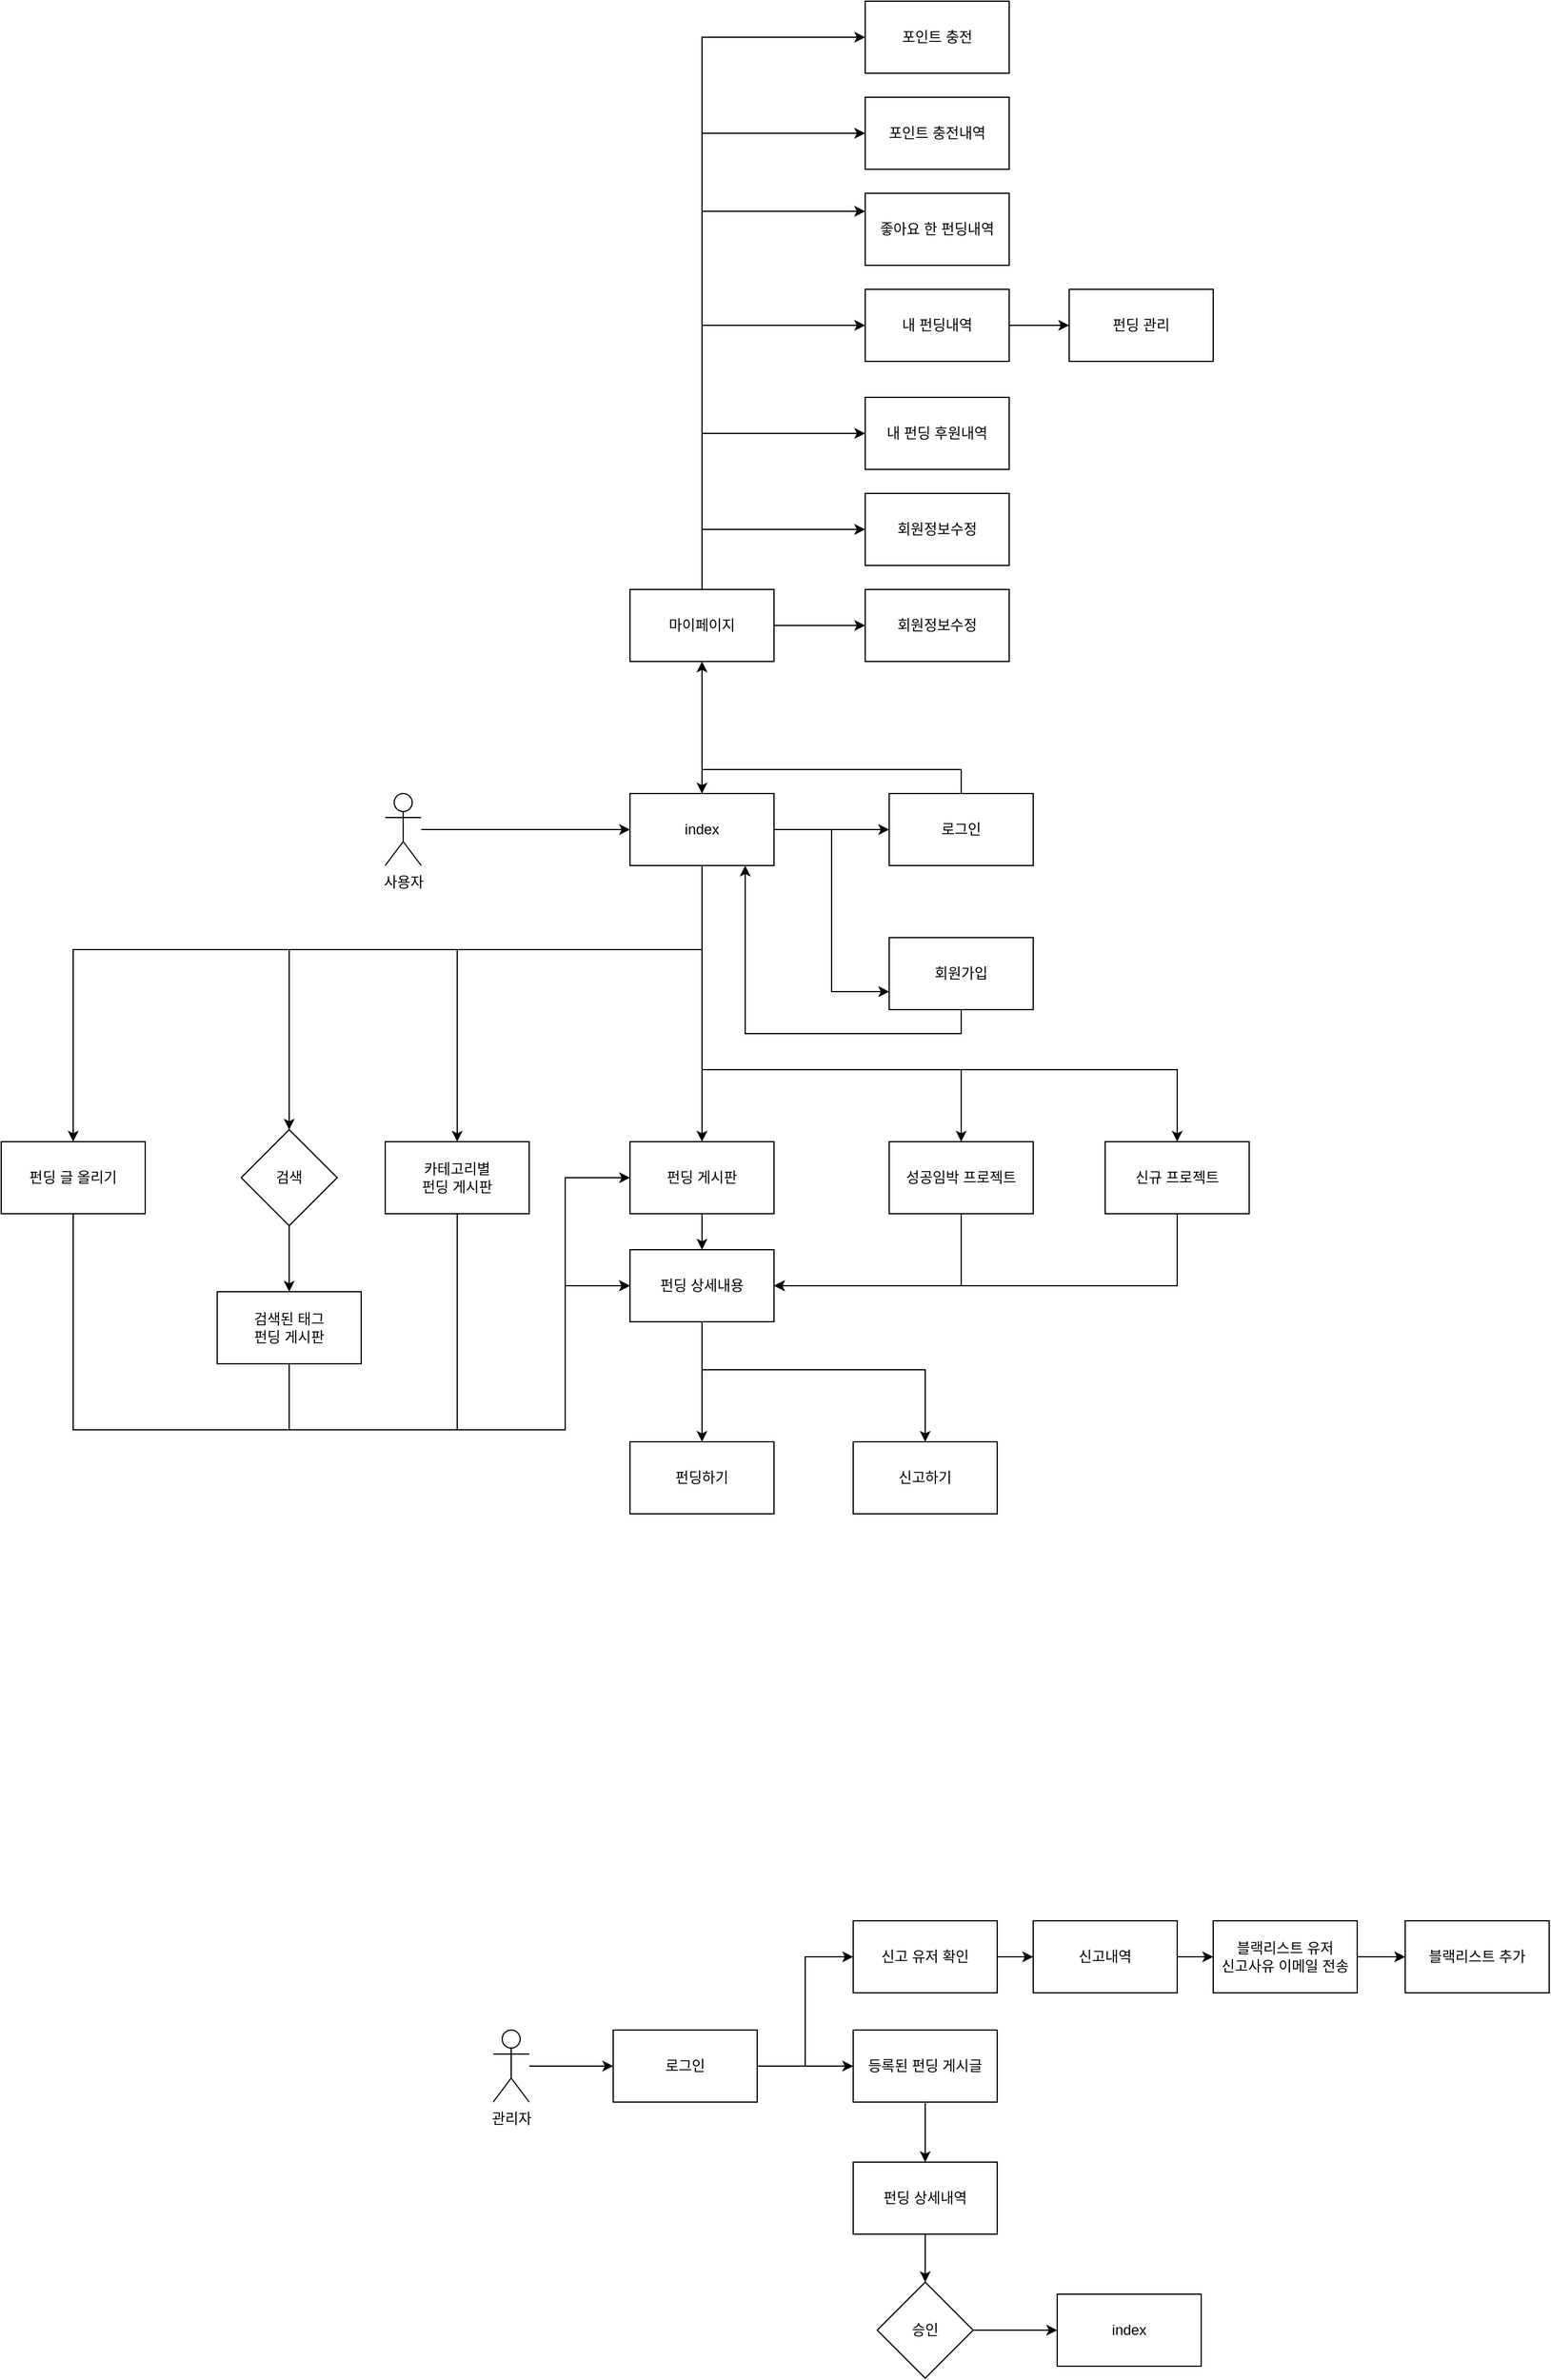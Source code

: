 <mxfile version="14.7.6" type="github">
  <diagram id="pEAVa72YgmCCxYQyTQ9y" name="Page-1">
    <mxGraphModel dx="1944" dy="1838" grid="1" gridSize="10" guides="1" tooltips="1" connect="1" arrows="1" fold="1" page="1" pageScale="1" pageWidth="827" pageHeight="1169" math="0" shadow="0">
      <root>
        <mxCell id="0" />
        <mxCell id="1" parent="0" />
        <mxCell id="B7gfF72Y0WXTD0_EOY2E-4" style="edgeStyle=orthogonalEdgeStyle;rounded=0;orthogonalLoop=1;jettySize=auto;html=1;entryX=0;entryY=0.5;entryDx=0;entryDy=0;" edge="1" parent="1" source="B7gfF72Y0WXTD0_EOY2E-1" target="B7gfF72Y0WXTD0_EOY2E-2">
          <mxGeometry relative="1" as="geometry" />
        </mxCell>
        <mxCell id="B7gfF72Y0WXTD0_EOY2E-1" value="사용자&lt;br&gt;" style="shape=umlActor;verticalLabelPosition=bottom;verticalAlign=top;html=1;outlineConnect=0;" vertex="1" parent="1">
          <mxGeometry x="90" y="170" width="30" height="60" as="geometry" />
        </mxCell>
        <mxCell id="B7gfF72Y0WXTD0_EOY2E-5" style="edgeStyle=orthogonalEdgeStyle;rounded=0;orthogonalLoop=1;jettySize=auto;html=1;entryX=0;entryY=0.5;entryDx=0;entryDy=0;" edge="1" parent="1" source="B7gfF72Y0WXTD0_EOY2E-2" target="B7gfF72Y0WXTD0_EOY2E-3">
          <mxGeometry relative="1" as="geometry">
            <Array as="points">
              <mxPoint x="470" y="200" />
              <mxPoint x="470" y="200" />
            </Array>
          </mxGeometry>
        </mxCell>
        <mxCell id="B7gfF72Y0WXTD0_EOY2E-7" style="edgeStyle=orthogonalEdgeStyle;rounded=0;orthogonalLoop=1;jettySize=auto;html=1;entryX=0;entryY=0.75;entryDx=0;entryDy=0;" edge="1" parent="1" source="B7gfF72Y0WXTD0_EOY2E-2" target="B7gfF72Y0WXTD0_EOY2E-6">
          <mxGeometry relative="1" as="geometry" />
        </mxCell>
        <mxCell id="B7gfF72Y0WXTD0_EOY2E-12" style="edgeStyle=orthogonalEdgeStyle;rounded=0;orthogonalLoop=1;jettySize=auto;html=1;entryX=0.5;entryY=1;entryDx=0;entryDy=0;" edge="1" parent="1" source="B7gfF72Y0WXTD0_EOY2E-2" target="B7gfF72Y0WXTD0_EOY2E-11">
          <mxGeometry relative="1" as="geometry" />
        </mxCell>
        <mxCell id="B7gfF72Y0WXTD0_EOY2E-25" style="edgeStyle=orthogonalEdgeStyle;rounded=0;orthogonalLoop=1;jettySize=auto;html=1;" edge="1" parent="1" source="B7gfF72Y0WXTD0_EOY2E-2" target="B7gfF72Y0WXTD0_EOY2E-24">
          <mxGeometry relative="1" as="geometry" />
        </mxCell>
        <mxCell id="B7gfF72Y0WXTD0_EOY2E-45" style="edgeStyle=orthogonalEdgeStyle;rounded=0;orthogonalLoop=1;jettySize=auto;html=1;" edge="1" parent="1" source="B7gfF72Y0WXTD0_EOY2E-2">
          <mxGeometry relative="1" as="geometry">
            <mxPoint x="150" y="460" as="targetPoint" />
            <Array as="points">
              <mxPoint x="354" y="300" />
              <mxPoint x="150" y="300" />
              <mxPoint x="150" y="440" />
            </Array>
          </mxGeometry>
        </mxCell>
        <mxCell id="B7gfF72Y0WXTD0_EOY2E-48" style="edgeStyle=orthogonalEdgeStyle;rounded=0;orthogonalLoop=1;jettySize=auto;html=1;" edge="1" parent="1" source="B7gfF72Y0WXTD0_EOY2E-2" target="B7gfF72Y0WXTD0_EOY2E-47">
          <mxGeometry relative="1" as="geometry">
            <Array as="points">
              <mxPoint x="354" y="400" />
              <mxPoint x="570" y="400" />
            </Array>
          </mxGeometry>
        </mxCell>
        <mxCell id="B7gfF72Y0WXTD0_EOY2E-50" style="edgeStyle=orthogonalEdgeStyle;rounded=0;orthogonalLoop=1;jettySize=auto;html=1;" edge="1" parent="1" source="B7gfF72Y0WXTD0_EOY2E-2" target="B7gfF72Y0WXTD0_EOY2E-49">
          <mxGeometry relative="1" as="geometry">
            <Array as="points">
              <mxPoint x="354" y="300" />
              <mxPoint x="10" y="300" />
            </Array>
          </mxGeometry>
        </mxCell>
        <mxCell id="B7gfF72Y0WXTD0_EOY2E-54" style="edgeStyle=orthogonalEdgeStyle;rounded=0;orthogonalLoop=1;jettySize=auto;html=1;entryX=0.5;entryY=0;entryDx=0;entryDy=0;" edge="1" parent="1" source="B7gfF72Y0WXTD0_EOY2E-2" target="B7gfF72Y0WXTD0_EOY2E-53">
          <mxGeometry relative="1" as="geometry">
            <Array as="points">
              <mxPoint x="354" y="300" />
              <mxPoint x="-170" y="300" />
            </Array>
          </mxGeometry>
        </mxCell>
        <mxCell id="B7gfF72Y0WXTD0_EOY2E-59" style="edgeStyle=orthogonalEdgeStyle;rounded=0;orthogonalLoop=1;jettySize=auto;html=1;" edge="1" parent="1" source="B7gfF72Y0WXTD0_EOY2E-2" target="B7gfF72Y0WXTD0_EOY2E-58">
          <mxGeometry relative="1" as="geometry">
            <Array as="points">
              <mxPoint x="354" y="400" />
              <mxPoint x="750" y="400" />
            </Array>
          </mxGeometry>
        </mxCell>
        <mxCell id="B7gfF72Y0WXTD0_EOY2E-2" value="index" style="rounded=0;whiteSpace=wrap;html=1;" vertex="1" parent="1">
          <mxGeometry x="294" y="170" width="120" height="60" as="geometry" />
        </mxCell>
        <mxCell id="B7gfF72Y0WXTD0_EOY2E-10" style="edgeStyle=orthogonalEdgeStyle;rounded=0;orthogonalLoop=1;jettySize=auto;html=1;entryX=0.5;entryY=0;entryDx=0;entryDy=0;" edge="1" parent="1" source="B7gfF72Y0WXTD0_EOY2E-3" target="B7gfF72Y0WXTD0_EOY2E-2">
          <mxGeometry relative="1" as="geometry">
            <Array as="points">
              <mxPoint x="570" y="150" />
              <mxPoint x="354" y="150" />
            </Array>
          </mxGeometry>
        </mxCell>
        <mxCell id="B7gfF72Y0WXTD0_EOY2E-3" value="로그인&lt;br&gt;" style="rounded=0;whiteSpace=wrap;html=1;" vertex="1" parent="1">
          <mxGeometry x="510" y="170" width="120" height="60" as="geometry" />
        </mxCell>
        <mxCell id="B7gfF72Y0WXTD0_EOY2E-8" style="edgeStyle=orthogonalEdgeStyle;rounded=0;orthogonalLoop=1;jettySize=auto;html=1;" edge="1" parent="1" source="B7gfF72Y0WXTD0_EOY2E-6" target="B7gfF72Y0WXTD0_EOY2E-2">
          <mxGeometry relative="1" as="geometry">
            <mxPoint x="330" y="250" as="targetPoint" />
            <Array as="points">
              <mxPoint x="570" y="370" />
              <mxPoint x="390" y="370" />
            </Array>
          </mxGeometry>
        </mxCell>
        <mxCell id="B7gfF72Y0WXTD0_EOY2E-6" value="회원가입&lt;br&gt;" style="rounded=0;whiteSpace=wrap;html=1;" vertex="1" parent="1">
          <mxGeometry x="510" y="290" width="120" height="60" as="geometry" />
        </mxCell>
        <mxCell id="B7gfF72Y0WXTD0_EOY2E-13" style="edgeStyle=orthogonalEdgeStyle;rounded=0;orthogonalLoop=1;jettySize=auto;html=1;entryX=0;entryY=0.5;entryDx=0;entryDy=0;" edge="1" parent="1" source="B7gfF72Y0WXTD0_EOY2E-11" target="B7gfF72Y0WXTD0_EOY2E-14">
          <mxGeometry relative="1" as="geometry">
            <mxPoint x="480" y="30" as="targetPoint" />
          </mxGeometry>
        </mxCell>
        <mxCell id="B7gfF72Y0WXTD0_EOY2E-16" style="edgeStyle=orthogonalEdgeStyle;rounded=0;orthogonalLoop=1;jettySize=auto;html=1;entryX=0;entryY=0.5;entryDx=0;entryDy=0;" edge="1" parent="1" source="B7gfF72Y0WXTD0_EOY2E-11" target="B7gfF72Y0WXTD0_EOY2E-15">
          <mxGeometry relative="1" as="geometry">
            <Array as="points">
              <mxPoint x="354" y="-50" />
            </Array>
          </mxGeometry>
        </mxCell>
        <mxCell id="B7gfF72Y0WXTD0_EOY2E-20" style="edgeStyle=orthogonalEdgeStyle;rounded=0;orthogonalLoop=1;jettySize=auto;html=1;entryX=0;entryY=0.5;entryDx=0;entryDy=0;" edge="1" parent="1" source="B7gfF72Y0WXTD0_EOY2E-11" target="B7gfF72Y0WXTD0_EOY2E-18">
          <mxGeometry relative="1" as="geometry">
            <Array as="points">
              <mxPoint x="354" y="-130" />
            </Array>
          </mxGeometry>
        </mxCell>
        <mxCell id="B7gfF72Y0WXTD0_EOY2E-23" style="edgeStyle=orthogonalEdgeStyle;rounded=0;orthogonalLoop=1;jettySize=auto;html=1;entryX=0;entryY=0.5;entryDx=0;entryDy=0;" edge="1" parent="1" source="B7gfF72Y0WXTD0_EOY2E-11" target="B7gfF72Y0WXTD0_EOY2E-22">
          <mxGeometry relative="1" as="geometry">
            <Array as="points">
              <mxPoint x="354" y="-220" />
            </Array>
          </mxGeometry>
        </mxCell>
        <mxCell id="B7gfF72Y0WXTD0_EOY2E-36" style="edgeStyle=orthogonalEdgeStyle;rounded=0;orthogonalLoop=1;jettySize=auto;html=1;entryX=0;entryY=0.25;entryDx=0;entryDy=0;" edge="1" parent="1" source="B7gfF72Y0WXTD0_EOY2E-11" target="B7gfF72Y0WXTD0_EOY2E-35">
          <mxGeometry relative="1" as="geometry">
            <Array as="points">
              <mxPoint x="354" y="-315" />
            </Array>
          </mxGeometry>
        </mxCell>
        <mxCell id="B7gfF72Y0WXTD0_EOY2E-41" style="edgeStyle=orthogonalEdgeStyle;rounded=0;orthogonalLoop=1;jettySize=auto;html=1;entryX=0;entryY=0.5;entryDx=0;entryDy=0;" edge="1" parent="1" source="B7gfF72Y0WXTD0_EOY2E-11" target="B7gfF72Y0WXTD0_EOY2E-40">
          <mxGeometry relative="1" as="geometry">
            <Array as="points">
              <mxPoint x="354" y="-380" />
            </Array>
          </mxGeometry>
        </mxCell>
        <mxCell id="B7gfF72Y0WXTD0_EOY2E-43" style="edgeStyle=orthogonalEdgeStyle;rounded=0;orthogonalLoop=1;jettySize=auto;html=1;entryX=0;entryY=0.5;entryDx=0;entryDy=0;" edge="1" parent="1" source="B7gfF72Y0WXTD0_EOY2E-11" target="B7gfF72Y0WXTD0_EOY2E-42">
          <mxGeometry relative="1" as="geometry">
            <Array as="points">
              <mxPoint x="354" y="-460" />
            </Array>
          </mxGeometry>
        </mxCell>
        <mxCell id="B7gfF72Y0WXTD0_EOY2E-11" value="마이페이지" style="rounded=0;whiteSpace=wrap;html=1;" vertex="1" parent="1">
          <mxGeometry x="294" width="120" height="60" as="geometry" />
        </mxCell>
        <mxCell id="B7gfF72Y0WXTD0_EOY2E-14" value="회원정보수정" style="rounded=0;whiteSpace=wrap;html=1;" vertex="1" parent="1">
          <mxGeometry x="490" width="120" height="60" as="geometry" />
        </mxCell>
        <mxCell id="B7gfF72Y0WXTD0_EOY2E-15" value="회원정보수정" style="rounded=0;whiteSpace=wrap;html=1;" vertex="1" parent="1">
          <mxGeometry x="490" y="-80" width="120" height="60" as="geometry" />
        </mxCell>
        <mxCell id="B7gfF72Y0WXTD0_EOY2E-18" value="내 펀딩 후원내역" style="rounded=0;whiteSpace=wrap;html=1;" vertex="1" parent="1">
          <mxGeometry x="490" y="-160" width="120" height="60" as="geometry" />
        </mxCell>
        <mxCell id="B7gfF72Y0WXTD0_EOY2E-44" style="edgeStyle=orthogonalEdgeStyle;rounded=0;orthogonalLoop=1;jettySize=auto;html=1;entryX=0;entryY=0.5;entryDx=0;entryDy=0;" edge="1" parent="1" source="B7gfF72Y0WXTD0_EOY2E-22" target="B7gfF72Y0WXTD0_EOY2E-32">
          <mxGeometry relative="1" as="geometry" />
        </mxCell>
        <mxCell id="B7gfF72Y0WXTD0_EOY2E-22" value="내 펀딩내역&lt;br&gt;" style="rounded=0;whiteSpace=wrap;html=1;" vertex="1" parent="1">
          <mxGeometry x="490" y="-250" width="120" height="60" as="geometry" />
        </mxCell>
        <mxCell id="B7gfF72Y0WXTD0_EOY2E-34" style="edgeStyle=orthogonalEdgeStyle;rounded=0;orthogonalLoop=1;jettySize=auto;html=1;entryX=0.5;entryY=0;entryDx=0;entryDy=0;" edge="1" parent="1" source="B7gfF72Y0WXTD0_EOY2E-24" target="B7gfF72Y0WXTD0_EOY2E-33">
          <mxGeometry relative="1" as="geometry" />
        </mxCell>
        <mxCell id="B7gfF72Y0WXTD0_EOY2E-24" value="펀딩 게시판" style="rounded=0;whiteSpace=wrap;html=1;" vertex="1" parent="1">
          <mxGeometry x="294" y="460" width="120" height="60" as="geometry" />
        </mxCell>
        <mxCell id="B7gfF72Y0WXTD0_EOY2E-31" style="edgeStyle=orthogonalEdgeStyle;rounded=0;orthogonalLoop=1;jettySize=auto;html=1;entryX=0;entryY=0.5;entryDx=0;entryDy=0;" edge="1" parent="1" source="B7gfF72Y0WXTD0_EOY2E-27" target="B7gfF72Y0WXTD0_EOY2E-30">
          <mxGeometry relative="1" as="geometry" />
        </mxCell>
        <mxCell id="B7gfF72Y0WXTD0_EOY2E-27" value="관리자" style="shape=umlActor;verticalLabelPosition=bottom;verticalAlign=top;html=1;outlineConnect=0;" vertex="1" parent="1">
          <mxGeometry x="180" y="1200" width="30" height="60" as="geometry" />
        </mxCell>
        <mxCell id="B7gfF72Y0WXTD0_EOY2E-61" style="edgeStyle=orthogonalEdgeStyle;rounded=0;orthogonalLoop=1;jettySize=auto;html=1;entryX=0;entryY=0.5;entryDx=0;entryDy=0;" edge="1" parent="1" source="B7gfF72Y0WXTD0_EOY2E-30" target="B7gfF72Y0WXTD0_EOY2E-60">
          <mxGeometry relative="1" as="geometry" />
        </mxCell>
        <mxCell id="B7gfF72Y0WXTD0_EOY2E-74" style="edgeStyle=orthogonalEdgeStyle;rounded=0;orthogonalLoop=1;jettySize=auto;html=1;entryX=0;entryY=0.5;entryDx=0;entryDy=0;" edge="1" parent="1" source="B7gfF72Y0WXTD0_EOY2E-30" target="B7gfF72Y0WXTD0_EOY2E-73">
          <mxGeometry relative="1" as="geometry" />
        </mxCell>
        <mxCell id="B7gfF72Y0WXTD0_EOY2E-30" value="로그인" style="rounded=0;whiteSpace=wrap;html=1;" vertex="1" parent="1">
          <mxGeometry x="280" y="1200" width="120" height="60" as="geometry" />
        </mxCell>
        <mxCell id="B7gfF72Y0WXTD0_EOY2E-32" value="펀딩 관리&lt;br&gt;" style="rounded=0;whiteSpace=wrap;html=1;" vertex="1" parent="1">
          <mxGeometry x="660" y="-250" width="120" height="60" as="geometry" />
        </mxCell>
        <mxCell id="B7gfF72Y0WXTD0_EOY2E-38" style="edgeStyle=orthogonalEdgeStyle;rounded=0;orthogonalLoop=1;jettySize=auto;html=1;entryX=0.5;entryY=0;entryDx=0;entryDy=0;" edge="1" parent="1" source="B7gfF72Y0WXTD0_EOY2E-33" target="B7gfF72Y0WXTD0_EOY2E-37">
          <mxGeometry relative="1" as="geometry" />
        </mxCell>
        <mxCell id="B7gfF72Y0WXTD0_EOY2E-87" style="edgeStyle=orthogonalEdgeStyle;rounded=0;orthogonalLoop=1;jettySize=auto;html=1;entryX=0.5;entryY=0;entryDx=0;entryDy=0;" edge="1" parent="1" source="B7gfF72Y0WXTD0_EOY2E-33" target="B7gfF72Y0WXTD0_EOY2E-86">
          <mxGeometry relative="1" as="geometry">
            <Array as="points">
              <mxPoint x="354" y="650" />
              <mxPoint x="540" y="650" />
            </Array>
          </mxGeometry>
        </mxCell>
        <mxCell id="B7gfF72Y0WXTD0_EOY2E-33" value="펀딩 상세내용&lt;br&gt;" style="rounded=0;whiteSpace=wrap;html=1;" vertex="1" parent="1">
          <mxGeometry x="294" y="550" width="120" height="60" as="geometry" />
        </mxCell>
        <mxCell id="B7gfF72Y0WXTD0_EOY2E-35" value="좋아요 한 펀딩내역" style="rounded=0;whiteSpace=wrap;html=1;" vertex="1" parent="1">
          <mxGeometry x="490" y="-330" width="120" height="60" as="geometry" />
        </mxCell>
        <mxCell id="B7gfF72Y0WXTD0_EOY2E-37" value="펀딩하기&lt;br&gt;" style="rounded=0;whiteSpace=wrap;html=1;" vertex="1" parent="1">
          <mxGeometry x="294" y="710" width="120" height="60" as="geometry" />
        </mxCell>
        <mxCell id="B7gfF72Y0WXTD0_EOY2E-40" value="포인트 충전내역&lt;br&gt;" style="rounded=0;whiteSpace=wrap;html=1;" vertex="1" parent="1">
          <mxGeometry x="490" y="-410" width="120" height="60" as="geometry" />
        </mxCell>
        <mxCell id="B7gfF72Y0WXTD0_EOY2E-42" value="포인트 충전&lt;br&gt;" style="rounded=0;whiteSpace=wrap;html=1;" vertex="1" parent="1">
          <mxGeometry x="490" y="-490" width="120" height="60" as="geometry" />
        </mxCell>
        <mxCell id="B7gfF72Y0WXTD0_EOY2E-83" style="edgeStyle=orthogonalEdgeStyle;rounded=0;orthogonalLoop=1;jettySize=auto;html=1;entryX=0;entryY=0.5;entryDx=0;entryDy=0;" edge="1" parent="1" source="B7gfF72Y0WXTD0_EOY2E-46" target="B7gfF72Y0WXTD0_EOY2E-33">
          <mxGeometry relative="1" as="geometry">
            <Array as="points">
              <mxPoint x="150" y="700" />
              <mxPoint x="240" y="700" />
              <mxPoint x="240" y="580" />
            </Array>
          </mxGeometry>
        </mxCell>
        <mxCell id="B7gfF72Y0WXTD0_EOY2E-46" value="카테고리별 &lt;br&gt;펀딩 게시판&lt;br&gt;" style="rounded=0;whiteSpace=wrap;html=1;" vertex="1" parent="1">
          <mxGeometry x="90" y="460" width="120" height="60" as="geometry" />
        </mxCell>
        <mxCell id="B7gfF72Y0WXTD0_EOY2E-84" style="edgeStyle=orthogonalEdgeStyle;rounded=0;orthogonalLoop=1;jettySize=auto;html=1;entryX=1;entryY=0.5;entryDx=0;entryDy=0;" edge="1" parent="1" source="B7gfF72Y0WXTD0_EOY2E-47" target="B7gfF72Y0WXTD0_EOY2E-33">
          <mxGeometry relative="1" as="geometry">
            <Array as="points">
              <mxPoint x="570" y="580" />
            </Array>
          </mxGeometry>
        </mxCell>
        <mxCell id="B7gfF72Y0WXTD0_EOY2E-47" value="성공임박 프로젝트&lt;br&gt;" style="rounded=0;whiteSpace=wrap;html=1;" vertex="1" parent="1">
          <mxGeometry x="510" y="460" width="120" height="60" as="geometry" />
        </mxCell>
        <mxCell id="B7gfF72Y0WXTD0_EOY2E-52" style="edgeStyle=orthogonalEdgeStyle;rounded=0;orthogonalLoop=1;jettySize=auto;html=1;entryX=0.5;entryY=0;entryDx=0;entryDy=0;" edge="1" parent="1" source="B7gfF72Y0WXTD0_EOY2E-49" target="B7gfF72Y0WXTD0_EOY2E-51">
          <mxGeometry relative="1" as="geometry" />
        </mxCell>
        <mxCell id="B7gfF72Y0WXTD0_EOY2E-49" value="검색&lt;br&gt;" style="rhombus;whiteSpace=wrap;html=1;" vertex="1" parent="1">
          <mxGeometry x="-30" y="450" width="80" height="80" as="geometry" />
        </mxCell>
        <mxCell id="B7gfF72Y0WXTD0_EOY2E-82" style="edgeStyle=orthogonalEdgeStyle;rounded=0;orthogonalLoop=1;jettySize=auto;html=1;entryX=0;entryY=0.5;entryDx=0;entryDy=0;" edge="1" parent="1" source="B7gfF72Y0WXTD0_EOY2E-51" target="B7gfF72Y0WXTD0_EOY2E-33">
          <mxGeometry relative="1" as="geometry">
            <Array as="points">
              <mxPoint x="10" y="700" />
              <mxPoint x="240" y="700" />
              <mxPoint x="240" y="580" />
            </Array>
          </mxGeometry>
        </mxCell>
        <mxCell id="B7gfF72Y0WXTD0_EOY2E-51" value="검색된 태그 &lt;br&gt;펀딩 게시판&lt;br&gt;" style="rounded=0;whiteSpace=wrap;html=1;" vertex="1" parent="1">
          <mxGeometry x="-50" y="585" width="120" height="60" as="geometry" />
        </mxCell>
        <mxCell id="B7gfF72Y0WXTD0_EOY2E-56" style="edgeStyle=orthogonalEdgeStyle;rounded=0;orthogonalLoop=1;jettySize=auto;html=1;entryX=0;entryY=0.5;entryDx=0;entryDy=0;" edge="1" parent="1" source="B7gfF72Y0WXTD0_EOY2E-53" target="B7gfF72Y0WXTD0_EOY2E-24">
          <mxGeometry relative="1" as="geometry">
            <Array as="points">
              <mxPoint x="-170" y="700" />
              <mxPoint x="240" y="700" />
              <mxPoint x="240" y="490" />
            </Array>
          </mxGeometry>
        </mxCell>
        <mxCell id="B7gfF72Y0WXTD0_EOY2E-53" value="펀딩 글 올리기&lt;br&gt;" style="rounded=0;whiteSpace=wrap;html=1;" vertex="1" parent="1">
          <mxGeometry x="-230" y="460" width="120" height="60" as="geometry" />
        </mxCell>
        <mxCell id="B7gfF72Y0WXTD0_EOY2E-85" style="edgeStyle=orthogonalEdgeStyle;rounded=0;orthogonalLoop=1;jettySize=auto;html=1;entryX=1;entryY=0.5;entryDx=0;entryDy=0;" edge="1" parent="1" source="B7gfF72Y0WXTD0_EOY2E-58" target="B7gfF72Y0WXTD0_EOY2E-33">
          <mxGeometry relative="1" as="geometry">
            <Array as="points">
              <mxPoint x="750" y="580" />
            </Array>
          </mxGeometry>
        </mxCell>
        <mxCell id="B7gfF72Y0WXTD0_EOY2E-58" value="신규 프로젝트&lt;br&gt;" style="rounded=0;whiteSpace=wrap;html=1;" vertex="1" parent="1">
          <mxGeometry x="690" y="460" width="120" height="60" as="geometry" />
        </mxCell>
        <mxCell id="B7gfF72Y0WXTD0_EOY2E-66" style="edgeStyle=orthogonalEdgeStyle;rounded=0;orthogonalLoop=1;jettySize=auto;html=1;entryX=0.5;entryY=0;entryDx=0;entryDy=0;" edge="1" parent="1" source="B7gfF72Y0WXTD0_EOY2E-60" target="B7gfF72Y0WXTD0_EOY2E-65">
          <mxGeometry relative="1" as="geometry" />
        </mxCell>
        <mxCell id="B7gfF72Y0WXTD0_EOY2E-60" value="등록된 펀딩 게시글&lt;br&gt;" style="rounded=0;whiteSpace=wrap;html=1;" vertex="1" parent="1">
          <mxGeometry x="480" y="1200" width="120" height="60" as="geometry" />
        </mxCell>
        <mxCell id="B7gfF72Y0WXTD0_EOY2E-69" style="edgeStyle=orthogonalEdgeStyle;rounded=0;orthogonalLoop=1;jettySize=auto;html=1;entryX=0.5;entryY=0;entryDx=0;entryDy=0;" edge="1" parent="1" source="B7gfF72Y0WXTD0_EOY2E-65" target="B7gfF72Y0WXTD0_EOY2E-68">
          <mxGeometry relative="1" as="geometry" />
        </mxCell>
        <mxCell id="B7gfF72Y0WXTD0_EOY2E-65" value="펀딩 상세내역&lt;br&gt;" style="rounded=0;whiteSpace=wrap;html=1;" vertex="1" parent="1">
          <mxGeometry x="480" y="1310" width="120" height="60" as="geometry" />
        </mxCell>
        <mxCell id="B7gfF72Y0WXTD0_EOY2E-72" style="edgeStyle=orthogonalEdgeStyle;rounded=0;orthogonalLoop=1;jettySize=auto;html=1;entryX=0;entryY=0.5;entryDx=0;entryDy=0;" edge="1" parent="1" source="B7gfF72Y0WXTD0_EOY2E-68" target="B7gfF72Y0WXTD0_EOY2E-71">
          <mxGeometry relative="1" as="geometry" />
        </mxCell>
        <mxCell id="B7gfF72Y0WXTD0_EOY2E-68" value="승인" style="rhombus;whiteSpace=wrap;html=1;" vertex="1" parent="1">
          <mxGeometry x="500" y="1410" width="80" height="80" as="geometry" />
        </mxCell>
        <mxCell id="B7gfF72Y0WXTD0_EOY2E-71" value="index&lt;br&gt;" style="rounded=0;whiteSpace=wrap;html=1;" vertex="1" parent="1">
          <mxGeometry x="650" y="1420" width="120" height="60" as="geometry" />
        </mxCell>
        <mxCell id="B7gfF72Y0WXTD0_EOY2E-76" style="edgeStyle=orthogonalEdgeStyle;rounded=0;orthogonalLoop=1;jettySize=auto;html=1;entryX=0;entryY=0.5;entryDx=0;entryDy=0;" edge="1" parent="1" source="B7gfF72Y0WXTD0_EOY2E-73" target="B7gfF72Y0WXTD0_EOY2E-75">
          <mxGeometry relative="1" as="geometry" />
        </mxCell>
        <mxCell id="B7gfF72Y0WXTD0_EOY2E-73" value="신고 유저 확인&lt;br&gt;" style="rounded=0;whiteSpace=wrap;html=1;" vertex="1" parent="1">
          <mxGeometry x="480" y="1109" width="120" height="60" as="geometry" />
        </mxCell>
        <mxCell id="B7gfF72Y0WXTD0_EOY2E-80" style="edgeStyle=orthogonalEdgeStyle;rounded=0;orthogonalLoop=1;jettySize=auto;html=1;entryX=0;entryY=0.5;entryDx=0;entryDy=0;" edge="1" parent="1" source="B7gfF72Y0WXTD0_EOY2E-75" target="B7gfF72Y0WXTD0_EOY2E-79">
          <mxGeometry relative="1" as="geometry" />
        </mxCell>
        <mxCell id="B7gfF72Y0WXTD0_EOY2E-75" value="신고내역&lt;br&gt;" style="rounded=0;whiteSpace=wrap;html=1;" vertex="1" parent="1">
          <mxGeometry x="630" y="1109" width="120" height="60" as="geometry" />
        </mxCell>
        <mxCell id="B7gfF72Y0WXTD0_EOY2E-77" value="블랙리스트 추가" style="rounded=0;whiteSpace=wrap;html=1;" vertex="1" parent="1">
          <mxGeometry x="940" y="1109" width="120" height="60" as="geometry" />
        </mxCell>
        <mxCell id="B7gfF72Y0WXTD0_EOY2E-81" style="edgeStyle=orthogonalEdgeStyle;rounded=0;orthogonalLoop=1;jettySize=auto;html=1;entryX=0;entryY=0.5;entryDx=0;entryDy=0;" edge="1" parent="1" source="B7gfF72Y0WXTD0_EOY2E-79" target="B7gfF72Y0WXTD0_EOY2E-77">
          <mxGeometry relative="1" as="geometry" />
        </mxCell>
        <mxCell id="B7gfF72Y0WXTD0_EOY2E-79" value="블랙리스트 유저&lt;br&gt;신고사유 이메일 전송" style="rounded=0;whiteSpace=wrap;html=1;" vertex="1" parent="1">
          <mxGeometry x="780" y="1109" width="120" height="60" as="geometry" />
        </mxCell>
        <mxCell id="B7gfF72Y0WXTD0_EOY2E-86" value="신고하기" style="rounded=0;whiteSpace=wrap;html=1;" vertex="1" parent="1">
          <mxGeometry x="480" y="710" width="120" height="60" as="geometry" />
        </mxCell>
      </root>
    </mxGraphModel>
  </diagram>
</mxfile>
